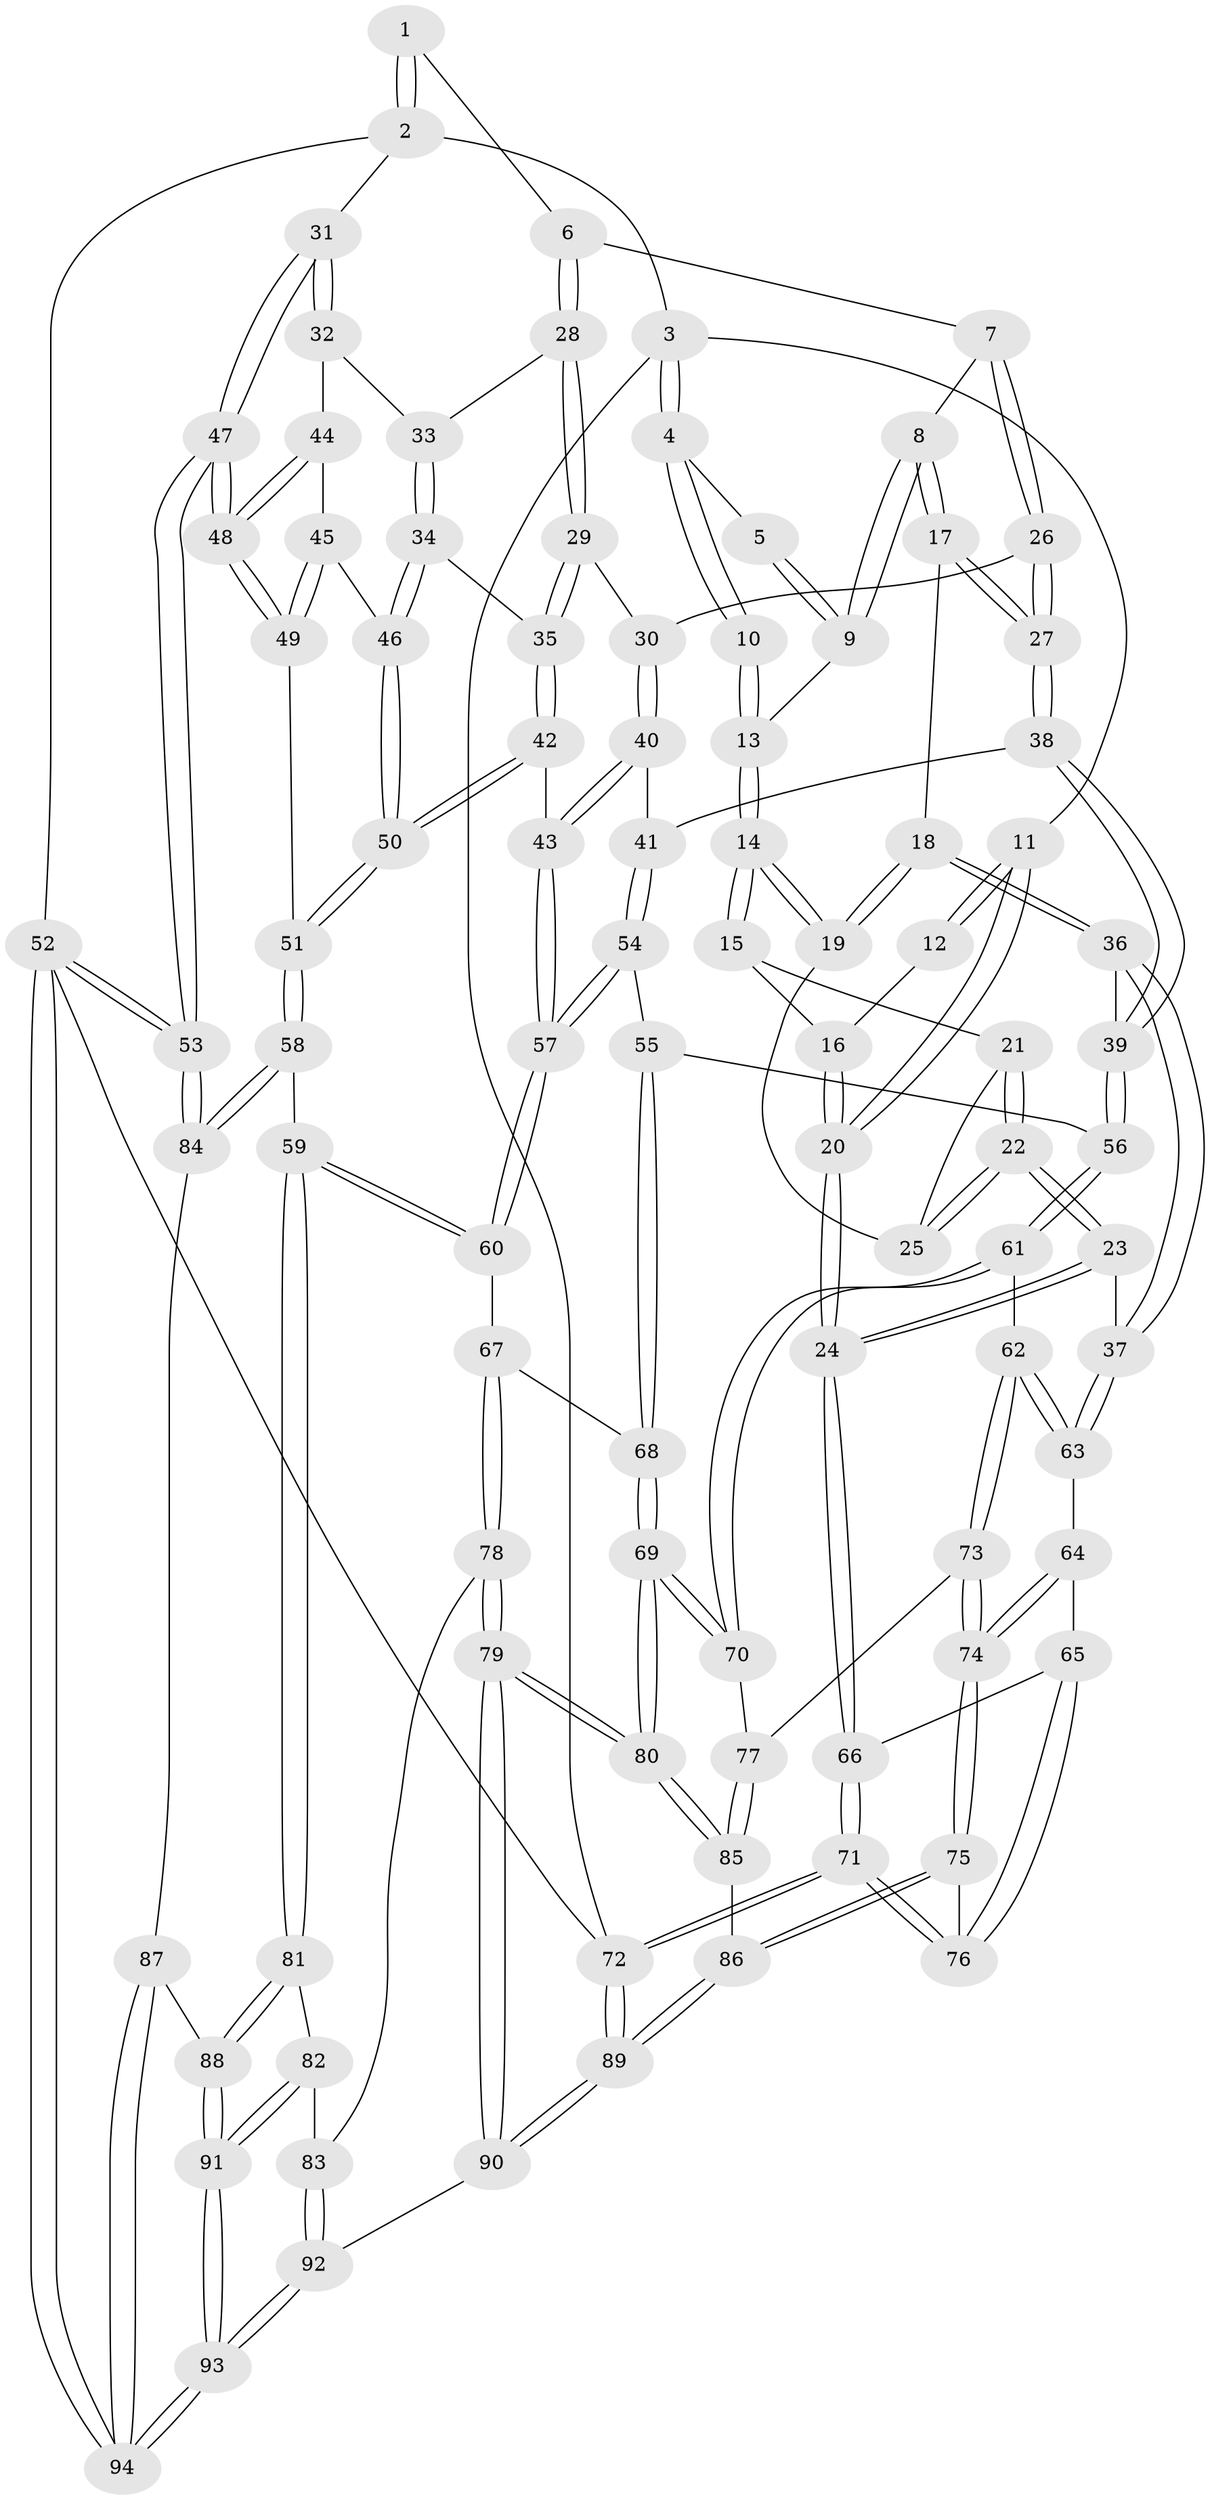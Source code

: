 // coarse degree distribution, {3: 0.18867924528301888, 7: 0.018867924528301886, 5: 0.2830188679245283, 4: 0.49056603773584906, 2: 0.018867924528301886}
// Generated by graph-tools (version 1.1) at 2025/24/03/03/25 07:24:34]
// undirected, 94 vertices, 232 edges
graph export_dot {
graph [start="1"]
  node [color=gray90,style=filled];
  1 [pos="+0.861149775233624+0"];
  2 [pos="+1+0"];
  3 [pos="+0+0"];
  4 [pos="+0+0"];
  5 [pos="+0.4732491364577727+0"];
  6 [pos="+0.6641116476838499+0.1934658187265575"];
  7 [pos="+0.5640477428157963+0.15510575409535754"];
  8 [pos="+0.46533880524582605+0.02947981180535915"];
  9 [pos="+0.4495122840621402+0"];
  10 [pos="+0.19710865193138433+0.10304369884461133"];
  11 [pos="+0+0"];
  12 [pos="+0.1835686599867028+0.12060429736518974"];
  13 [pos="+0.3452152746404272+0.06620177589193871"];
  14 [pos="+0.2873825256133269+0.2478249565793288"];
  15 [pos="+0.17808530755900698+0.1875538314410319"];
  16 [pos="+0.16405938362115333+0.1634163469763614"];
  17 [pos="+0.4046479643624292+0.32443384715411705"];
  18 [pos="+0.29955564283409536+0.3018523723258367"];
  19 [pos="+0.29272638768017445+0.2867181776100637"];
  20 [pos="+0+0.3122349435867503"];
  21 [pos="+0.17806607660179255+0.22875924062220446"];
  22 [pos="+0.040727019152118196+0.41447130646465224"];
  23 [pos="+0.03274412542217928+0.4232723230998435"];
  24 [pos="+0+0.36988239301784437"];
  25 [pos="+0.20055984144566416+0.2677157355486843"];
  26 [pos="+0.5358428663484897+0.34042573221644196"];
  27 [pos="+0.4356644809002398+0.35874468153238404"];
  28 [pos="+0.7216693929082001+0.23698150755250397"];
  29 [pos="+0.612592532022561+0.361866308448783"];
  30 [pos="+0.5814006773247826+0.3633823517064473"];
  31 [pos="+1+0"];
  32 [pos="+1+0.15195935487606468"];
  33 [pos="+0.7375701450825497+0.2380357460893556"];
  34 [pos="+0.7505296647687532+0.40664966645195144"];
  35 [pos="+0.652447083331813+0.3951092064019541"];
  36 [pos="+0.17834918091602966+0.4427101415076642"];
  37 [pos="+0.10064459971560473+0.4534985316803261"];
  38 [pos="+0.4217160784559549+0.4208193894033537"];
  39 [pos="+0.3305396483825887+0.5108773024551619"];
  40 [pos="+0.5773001241992377+0.395981445921647"];
  41 [pos="+0.5043038820329898+0.5042740724737538"];
  42 [pos="+0.6618185637030627+0.5187004060140165"];
  43 [pos="+0.5979304681271128+0.5358273729646377"];
  44 [pos="+0.9226432094004577+0.3293119200348994"];
  45 [pos="+0.8977538298066119+0.3598419026608189"];
  46 [pos="+0.7727447240452585+0.4262214373162327"];
  47 [pos="+1+0.6770380536521224"];
  48 [pos="+0.9823408338089968+0.6126541117739935"];
  49 [pos="+0.8821459452123411+0.5901680277647758"];
  50 [pos="+0.7645703637599193+0.5454505863397537"];
  51 [pos="+0.8023183251254492+0.5989596905273128"];
  52 [pos="+1+1"];
  53 [pos="+1+0.7469748748962016"];
  54 [pos="+0.5071705278037347+0.5099508609398055"];
  55 [pos="+0.36088611476373683+0.5599952038802077"];
  56 [pos="+0.3422920321335227+0.5519387461046787"];
  57 [pos="+0.5518801646290709+0.5721676920782344"];
  58 [pos="+0.754673168839703+0.679581322651222"];
  59 [pos="+0.7384063271437317+0.6869254485251763"];
  60 [pos="+0.5435648749178322+0.6037938000515937"];
  61 [pos="+0.3195789565841491+0.6020049997978402"];
  62 [pos="+0.17250018354079125+0.6334536214834173"];
  63 [pos="+0.13137621740109198+0.559600213499087"];
  64 [pos="+0.06780344237321032+0.6519107449589605"];
  65 [pos="+0.03472418991703182+0.6695372352877048"];
  66 [pos="+0+0.45616339058306127"];
  67 [pos="+0.5193318815747204+0.6303087957531549"];
  68 [pos="+0.4842577508659274+0.630630495059843"];
  69 [pos="+0.3852668838325801+0.712944303224967"];
  70 [pos="+0.32347801684079597+0.6613940525917053"];
  71 [pos="+0+0.8244907676730588"];
  72 [pos="+0+1"];
  73 [pos="+0.17474271674167471+0.682774994984442"];
  74 [pos="+0.1396699840466309+0.7464736630242653"];
  75 [pos="+0.13087768929189042+0.7682536029939087"];
  76 [pos="+0.046235667606489124+0.7385011253999605"];
  77 [pos="+0.2732009810676019+0.705185561873117"];
  78 [pos="+0.5520098386963243+0.8094673641025272"];
  79 [pos="+0.398198727343975+0.8544604680052268"];
  80 [pos="+0.39212763435419973+0.8457158097117987"];
  81 [pos="+0.6424157096711398+0.7997685981551748"];
  82 [pos="+0.594141142140152+0.8201935000400083"];
  83 [pos="+0.5764649640227998+0.8194765085893482"];
  84 [pos="+0.85367056783722+0.8231578907821395"];
  85 [pos="+0.28884674430196206+0.7935515685629262"];
  86 [pos="+0.14473221206085513+0.8167459614811582"];
  87 [pos="+0.8217821113650579+0.8784155443670083"];
  88 [pos="+0.7783362312779486+0.883275356243012"];
  89 [pos="+0.036405052913923104+1"];
  90 [pos="+0.29754007057259607+1"];
  91 [pos="+0.6859947052831721+0.9797155315260938"];
  92 [pos="+0.5240928492563157+1"];
  93 [pos="+0.6681916273558295+1"];
  94 [pos="+1+1"];
  1 -- 2;
  1 -- 2;
  1 -- 6;
  2 -- 3;
  2 -- 31;
  2 -- 52;
  3 -- 4;
  3 -- 4;
  3 -- 11;
  3 -- 72;
  4 -- 5;
  4 -- 10;
  4 -- 10;
  5 -- 9;
  5 -- 9;
  6 -- 7;
  6 -- 28;
  6 -- 28;
  7 -- 8;
  7 -- 26;
  7 -- 26;
  8 -- 9;
  8 -- 9;
  8 -- 17;
  8 -- 17;
  9 -- 13;
  10 -- 13;
  10 -- 13;
  11 -- 12;
  11 -- 12;
  11 -- 20;
  11 -- 20;
  12 -- 16;
  13 -- 14;
  13 -- 14;
  14 -- 15;
  14 -- 15;
  14 -- 19;
  14 -- 19;
  15 -- 16;
  15 -- 21;
  16 -- 20;
  16 -- 20;
  17 -- 18;
  17 -- 27;
  17 -- 27;
  18 -- 19;
  18 -- 19;
  18 -- 36;
  18 -- 36;
  19 -- 25;
  20 -- 24;
  20 -- 24;
  21 -- 22;
  21 -- 22;
  21 -- 25;
  22 -- 23;
  22 -- 23;
  22 -- 25;
  22 -- 25;
  23 -- 24;
  23 -- 24;
  23 -- 37;
  24 -- 66;
  24 -- 66;
  26 -- 27;
  26 -- 27;
  26 -- 30;
  27 -- 38;
  27 -- 38;
  28 -- 29;
  28 -- 29;
  28 -- 33;
  29 -- 30;
  29 -- 35;
  29 -- 35;
  30 -- 40;
  30 -- 40;
  31 -- 32;
  31 -- 32;
  31 -- 47;
  31 -- 47;
  32 -- 33;
  32 -- 44;
  33 -- 34;
  33 -- 34;
  34 -- 35;
  34 -- 46;
  34 -- 46;
  35 -- 42;
  35 -- 42;
  36 -- 37;
  36 -- 37;
  36 -- 39;
  37 -- 63;
  37 -- 63;
  38 -- 39;
  38 -- 39;
  38 -- 41;
  39 -- 56;
  39 -- 56;
  40 -- 41;
  40 -- 43;
  40 -- 43;
  41 -- 54;
  41 -- 54;
  42 -- 43;
  42 -- 50;
  42 -- 50;
  43 -- 57;
  43 -- 57;
  44 -- 45;
  44 -- 48;
  44 -- 48;
  45 -- 46;
  45 -- 49;
  45 -- 49;
  46 -- 50;
  46 -- 50;
  47 -- 48;
  47 -- 48;
  47 -- 53;
  47 -- 53;
  48 -- 49;
  48 -- 49;
  49 -- 51;
  50 -- 51;
  50 -- 51;
  51 -- 58;
  51 -- 58;
  52 -- 53;
  52 -- 53;
  52 -- 94;
  52 -- 94;
  52 -- 72;
  53 -- 84;
  53 -- 84;
  54 -- 55;
  54 -- 57;
  54 -- 57;
  55 -- 56;
  55 -- 68;
  55 -- 68;
  56 -- 61;
  56 -- 61;
  57 -- 60;
  57 -- 60;
  58 -- 59;
  58 -- 84;
  58 -- 84;
  59 -- 60;
  59 -- 60;
  59 -- 81;
  59 -- 81;
  60 -- 67;
  61 -- 62;
  61 -- 70;
  61 -- 70;
  62 -- 63;
  62 -- 63;
  62 -- 73;
  62 -- 73;
  63 -- 64;
  64 -- 65;
  64 -- 74;
  64 -- 74;
  65 -- 66;
  65 -- 76;
  65 -- 76;
  66 -- 71;
  66 -- 71;
  67 -- 68;
  67 -- 78;
  67 -- 78;
  68 -- 69;
  68 -- 69;
  69 -- 70;
  69 -- 70;
  69 -- 80;
  69 -- 80;
  70 -- 77;
  71 -- 72;
  71 -- 72;
  71 -- 76;
  71 -- 76;
  72 -- 89;
  72 -- 89;
  73 -- 74;
  73 -- 74;
  73 -- 77;
  74 -- 75;
  74 -- 75;
  75 -- 76;
  75 -- 86;
  75 -- 86;
  77 -- 85;
  77 -- 85;
  78 -- 79;
  78 -- 79;
  78 -- 83;
  79 -- 80;
  79 -- 80;
  79 -- 90;
  79 -- 90;
  80 -- 85;
  80 -- 85;
  81 -- 82;
  81 -- 88;
  81 -- 88;
  82 -- 83;
  82 -- 91;
  82 -- 91;
  83 -- 92;
  83 -- 92;
  84 -- 87;
  85 -- 86;
  86 -- 89;
  86 -- 89;
  87 -- 88;
  87 -- 94;
  87 -- 94;
  88 -- 91;
  88 -- 91;
  89 -- 90;
  89 -- 90;
  90 -- 92;
  91 -- 93;
  91 -- 93;
  92 -- 93;
  92 -- 93;
  93 -- 94;
  93 -- 94;
}
